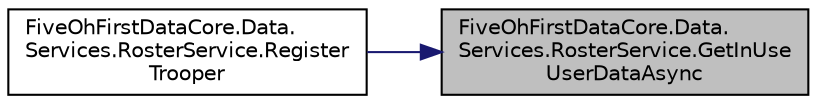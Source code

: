 digraph "FiveOhFirstDataCore.Data.Services.RosterService.GetInUseUserDataAsync"
{
 // LATEX_PDF_SIZE
  edge [fontname="Helvetica",fontsize="10",labelfontname="Helvetica",labelfontsize="10"];
  node [fontname="Helvetica",fontsize="10",shape=record];
  rankdir="RL";
  Node1 [label="FiveOhFirstDataCore.Data.\lServices.RosterService.GetInUse\lUserDataAsync",height=0.2,width=0.4,color="black", fillcolor="grey75", style="filled", fontcolor="black",tooltip="Get the in user user data."];
  Node1 -> Node2 [dir="back",color="midnightblue",fontsize="10",style="solid",fontname="Helvetica"];
  Node2 [label="FiveOhFirstDataCore.Data.\lServices.RosterService.Register\lTrooper",height=0.2,width=0.4,color="black", fillcolor="white", style="filled",URL="$class_five_oh_first_data_core_1_1_data_1_1_services_1_1_roster_service.html#a9976358bd9a1a9d88df6503ef92c4441",tooltip="Register a new trooper account to the website."];
}
